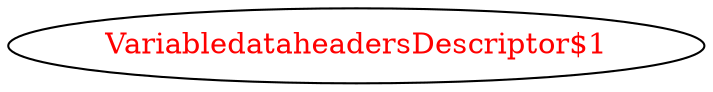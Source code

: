 digraph dependencyGraph {
 concentrate=true;
 ranksep="2.0";
 rankdir="LR"; 
 splines="ortho";
"VariabledataheadersDescriptor$1" [fontcolor="red"];
}